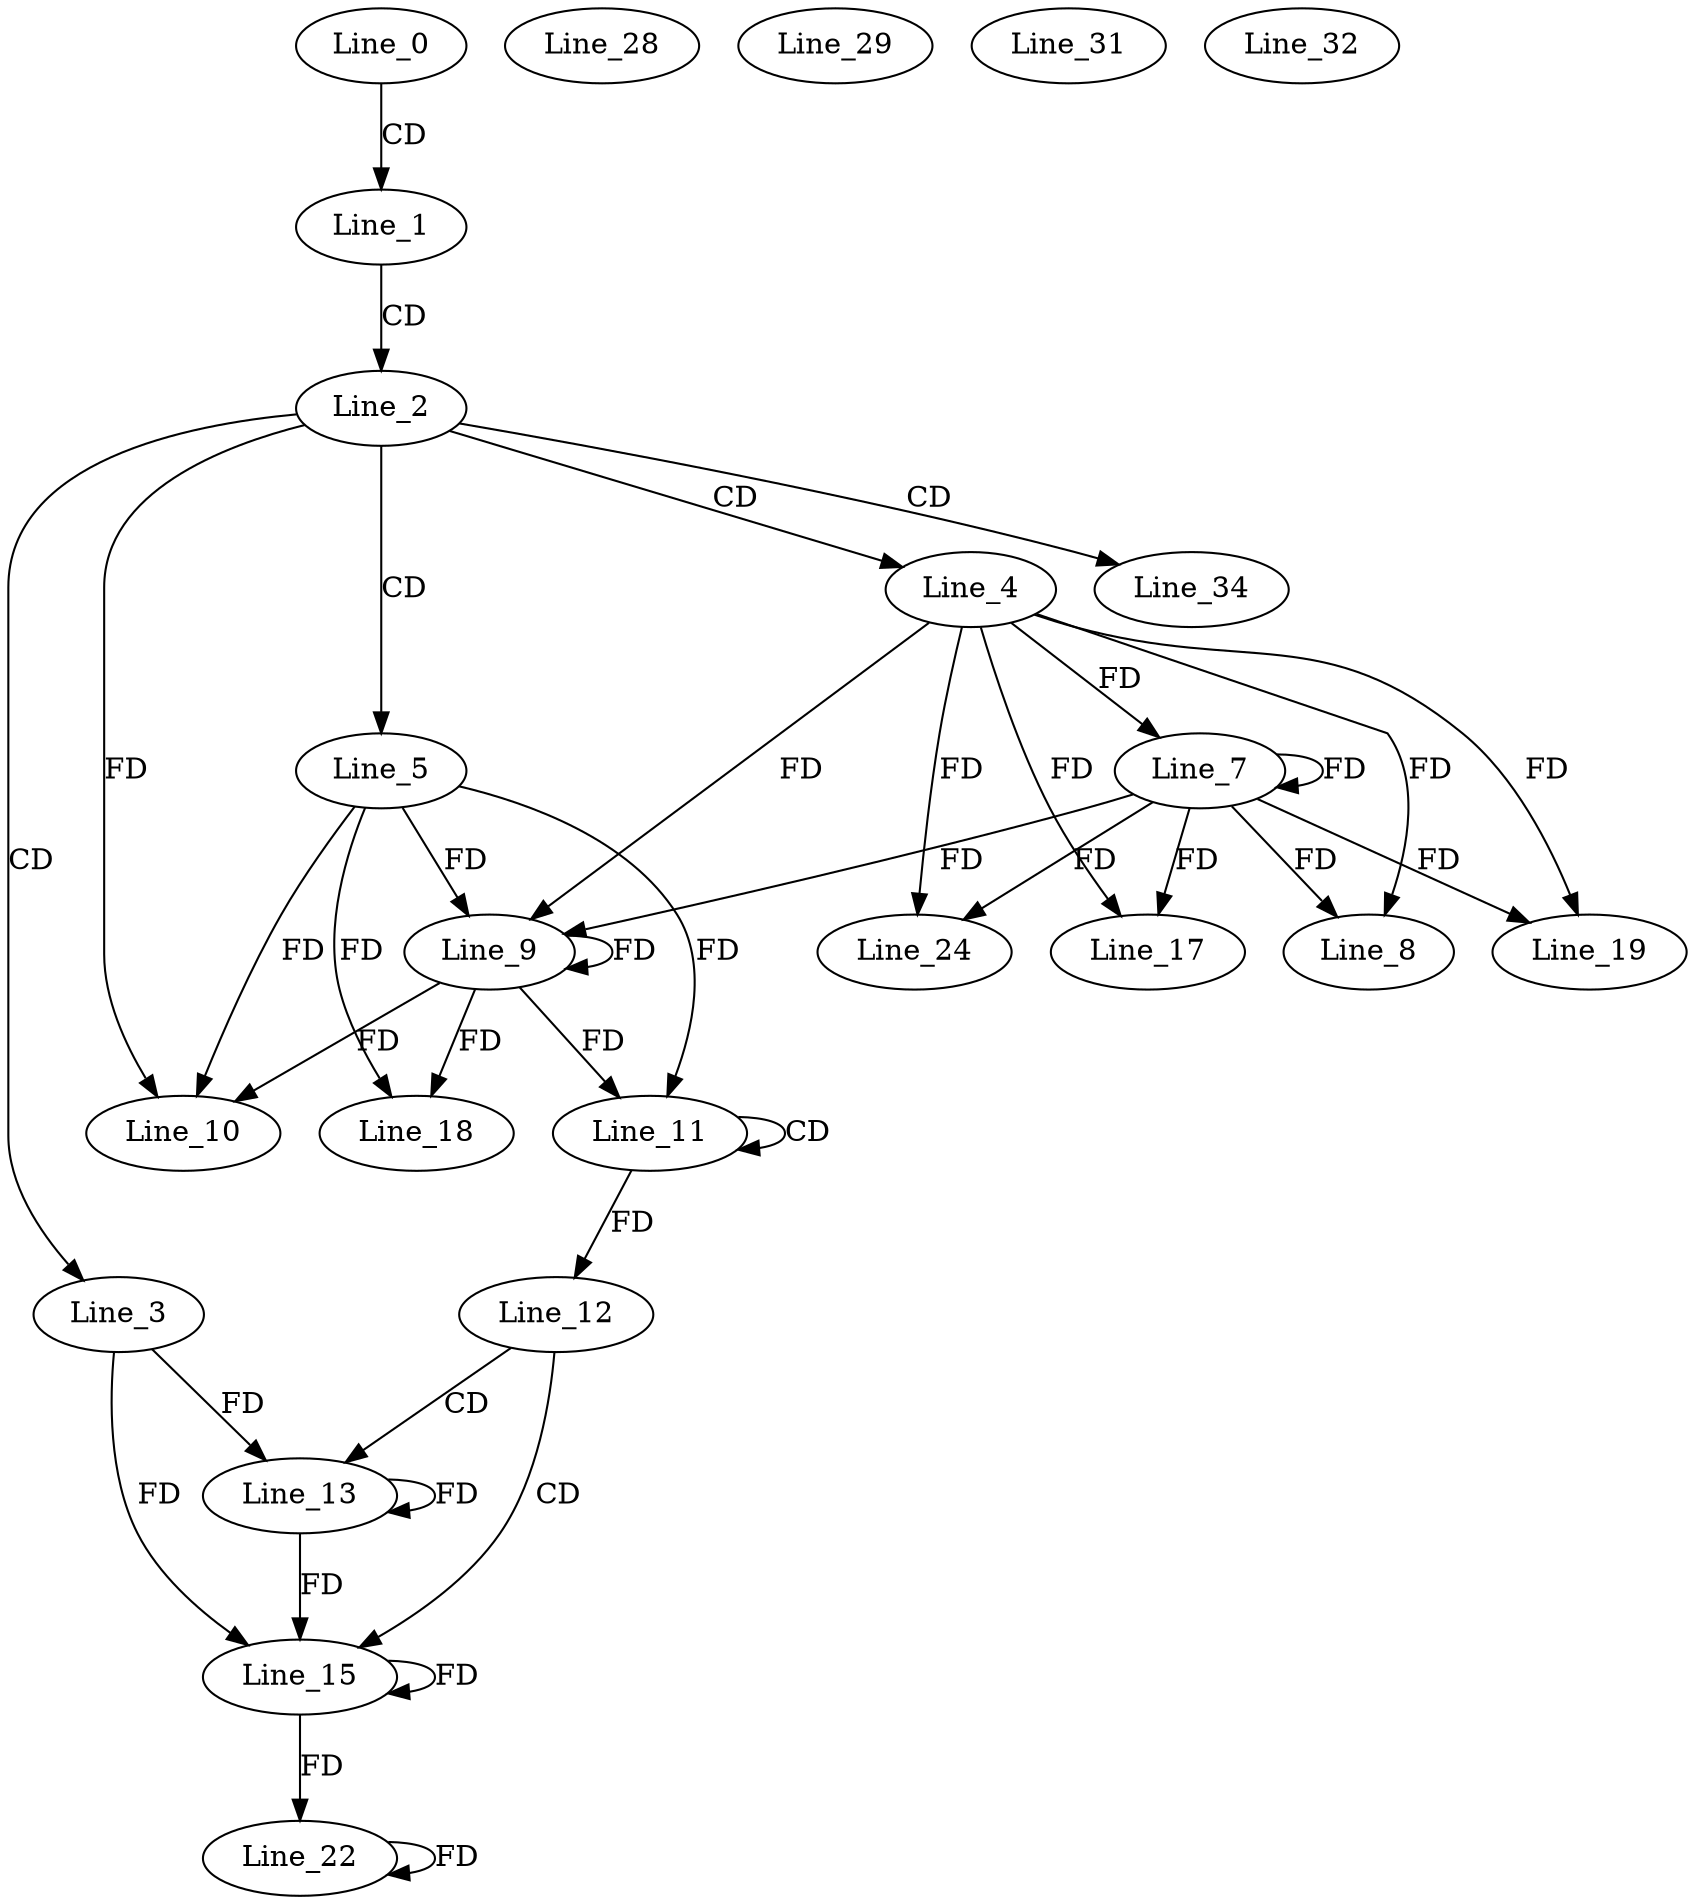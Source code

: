 digraph G {
  Line_0;
  Line_1;
  Line_2;
  Line_3;
  Line_4;
  Line_5;
  Line_7;
  Line_7;
  Line_8;
  Line_9;
  Line_9;
  Line_10;
  Line_11;
  Line_11;
  Line_12;
  Line_13;
  Line_15;
  Line_17;
  Line_18;
  Line_19;
  Line_22;
  Line_24;
  Line_28;
  Line_29;
  Line_31;
  Line_32;
  Line_34;
  Line_0 -> Line_1 [ label="CD" ];
  Line_1 -> Line_2 [ label="CD" ];
  Line_2 -> Line_3 [ label="CD" ];
  Line_2 -> Line_4 [ label="CD" ];
  Line_2 -> Line_5 [ label="CD" ];
  Line_4 -> Line_7 [ label="FD" ];
  Line_7 -> Line_7 [ label="FD" ];
  Line_4 -> Line_8 [ label="FD" ];
  Line_7 -> Line_8 [ label="FD" ];
  Line_5 -> Line_9 [ label="FD" ];
  Line_9 -> Line_9 [ label="FD" ];
  Line_4 -> Line_9 [ label="FD" ];
  Line_7 -> Line_9 [ label="FD" ];
  Line_5 -> Line_10 [ label="FD" ];
  Line_9 -> Line_10 [ label="FD" ];
  Line_2 -> Line_10 [ label="FD" ];
  Line_11 -> Line_11 [ label="CD" ];
  Line_5 -> Line_11 [ label="FD" ];
  Line_9 -> Line_11 [ label="FD" ];
  Line_11 -> Line_12 [ label="FD" ];
  Line_12 -> Line_13 [ label="CD" ];
  Line_3 -> Line_13 [ label="FD" ];
  Line_13 -> Line_13 [ label="FD" ];
  Line_12 -> Line_15 [ label="CD" ];
  Line_3 -> Line_15 [ label="FD" ];
  Line_13 -> Line_15 [ label="FD" ];
  Line_15 -> Line_15 [ label="FD" ];
  Line_4 -> Line_17 [ label="FD" ];
  Line_7 -> Line_17 [ label="FD" ];
  Line_5 -> Line_18 [ label="FD" ];
  Line_9 -> Line_18 [ label="FD" ];
  Line_4 -> Line_19 [ label="FD" ];
  Line_7 -> Line_19 [ label="FD" ];
  Line_15 -> Line_22 [ label="FD" ];
  Line_22 -> Line_22 [ label="FD" ];
  Line_4 -> Line_24 [ label="FD" ];
  Line_7 -> Line_24 [ label="FD" ];
  Line_2 -> Line_34 [ label="CD" ];
}
